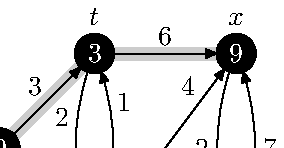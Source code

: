 input TEX;

save node, edge;
numeric node[]adj;	% store the first adj id
numeric edge[][]next; % store next adj
numeric edge[][]weight;

save nodeslist;
string nodeslist;

% for display
save gsize, node_frame;
numeric gsize;
pair node[]pos;
string node[]lbl_dir;
numeric edge[][]curve_dist;
numeric edge[][]lbl_arc;
string edge[][]lbl_dir;	% must use suffix of label
path node_frame;

vardef graph_adj(expr snode, adjnodes) :=
node[ASCII snode]adj := ASCII substring (0,1) of adjnodes;
for i := 0 upto (length (adjnodes) - 2):
	edge[ASCII snode][ASCII substring (i,i+1) of adjnodes]next := ASCII substring (i+1,i+2) of adjnodes;
endfor;
enddef;

vardef graph_edge(expr senode, weight_v) :=
edge[ASCII substring (0,1) of senode][ASCII substring (1,2) of senode]weight := weight_v;
enddef;

vardef graph_disp_node(expr snode, position, lbl_dir_v) :=
node[ASCII snode]pos := position * gsize;
node[ASCII snode]lbl_dir := lbl_dir_v;
enddef;

vardef graph_disp_edge(expr senode, curve_dist_v, lbl_arc_v, lbl_dir_v) :=
save snode, enode;
numeric snode, enode;
snode := ASCII substring (0,1) of senode;
enode := ASCII substring (1,2) of senode;
edge[snode][enode]curve_dist := curve_dist_v;
edge[snode][enode]lbl_arc := lbl_arc_v;
edge[snode][enode]lbl_dir := lbl_dir_v;
enddef;

vardef graph_link_path(expr senode) :=
	save snode, enode;
	numeric snode, enode;
	snode := ASCII substring (0,1) of senode;
	enode := ASCII substring (1,2) of senode;

	save spos, epos, mpos;
	pair spos, epos, mpos;
	spos := node[snode]pos;
	epos := node[enode]pos;
	mpos := (spos + epos) / 2;
	save oridir;
	pair oridir;
	oridir := unitvector direction 0.5 of (spos--epos);
	if known (edge[snode][enode]curve_dist):
		save newdir;
		pair newdir;
		if edge[snode][enode]curve_dist < 0:
			newdir := oridir rotated 90;
		else:
			newdir := oridir rotated -90;
		fi;
		newdir := newdir * abs(edge[snode][enode]curve_dist) * gsize;
		mpos := mpos + newdir;
	fi;
	save arrowpath;
	path arrowpath;
	arrowpath := spos..mpos..epos;

	arrowpath
enddef;

vardef graph_edge_path(expr senode) :=
	save snode, enode;
	numeric snode, enode;
	snode := ASCII substring (0,1) of senode;
	enode := ASCII substring (1,2) of senode;

	save spos, epos;
	pair spos, epos;
	spos := node[snode]pos;
	epos := node[enode]pos;
	save arrowpath;
	path arrowpath;
	arrowpath := graph_link_path(senode) cutbefore (node_frame shifted spos) cutafter (node_frame shifted epos);

	arrowpath
enddef;

vardef graph_simple_line(expr senode) text line_modifier:=
save snode, enode;
numeric snode, enode;
snode := ASCII substring (0,1) of senode;
enode := ASCII substring (1,2) of senode;

save arrowpath;
path arrowpath;
arrowpath := graph_edge_path(senode);
drawarrow arrowpath line_modifier;

if known edge[snode][enode]weight:
	save lbl_arc_v;
	numeric lbl_arc_v;
	if known edge[snode][enode]lbl_arc:
		lbl_arc_v := edge[snode][enode]lbl_arc * 2;
	else:
		lbl_arc_v := 1;
	fi;
	label.scantokens(edge[snode][enode]lbl_dir)
	(decimal(edge[snode][enode]weight), point lbl_arc_v of arrowpath);
fi;
enddef;

%%%%%%%%%%%%%%%%%%%%%%%%%%%%%%%%%%%%%%% Dijkstra algorithm %%%%%%%%%%%%%%%%%%%%%%%%%%%%%%%%%%%%%%%%%%%%%
numeric node[]dist;
numeric node[]pi;
boolean node[]accessed;
string subst_equal_seq;

vardef INITIALIZE_SINGLE_SOURCE(expr snode) :=
	for i := 0 upto (length nodeslist - 1):
		save nodeid;
		numeric nodeid;
		nodeid := ASCII substring (i,i+1) of nodeslist;
		node[nodeid]dist := infinity;
		node[nodeid]pi := infinity;
		node[nodeid]accessed := false;
	endfor;
	node[ASCII snode]dist := 0;
enddef;

vardef SMP_RELAX(expr uvnode) :=
	save unode, vnode;
	numeric unode, vnode;
	unode := ASCII substring (0,1) of uvnode;
	vnode := ASCII substring (1,2) of uvnode;
	if (node[unode]dist <> infinity):
		save sum_weight;
		numeric sum_weight;
		sum_weight := node[unode]dist + edge[unode][vnode]weight;
		if node[vnode]dist > sum_weight:
			node[vnode]dist := sum_weight;
			node[vnode]pi := unode;
		elseif (node[vnode]dist = sum_weight):	% extra variable
			if (substring (0,1) of subst_equal_seq) = "1":
				node[vnode]dist := sum_weight;
				node[vnode]pi := unode;
			fi;
			subst_equal_seq := substring (1, length subst_equal_seq) of subst_equal_seq;
		fi;
	fi;
enddef;

vardef DIJKSTRA_NODE(expr snode) :=
image(
	save fillcolor, valcolor;
	color fillcolor, valcolor;
	if node[ASCII snode]accessed:
		fillcolor := black;
		valcolor := white;
	else:
		fillcolor := .8 white;
		valcolor := black;
	fi;
	draw node_frame shifted node[ASCII snode]pos;
	fill node_frame shifted node[ASCII snode]pos withcolor fillcolor;
	save lbl;
	string lbl;
	if node[ASCII snode]dist = infinity:
		lbl := "\infty";
	else:
		lbl := decimal(node[ASCII snode]dist);
	fi;
	label(TEX("$" & lbl & "$"), node[ASCII snode]pos) withcolor valcolor;
	save lbl_rel_dir, lbl_dir_str;
	numeric lbl_rel_dir; string lbl_dir_str;
	lbl_dir_str := node[ASCII snode]lbl_dir;
	if lbl_dir_str = "rt":
		lbl_rel_dir := 0;
	elseif lbl_dir_str = "urt":
		lbl_rel_dir := 45;
	elseif lbl_dir_str = "top":
		lbl_rel_dir := 90;
	elseif lbl_dir_str = "ulft":
		lbl_rel_dir := 135;
	elseif lbl_dir_str = "lft":
		lbl_rel_dir := 180;
	elseif lbl_dir_str = "llft":
		lbl_rel_dir := 225;
	elseif lbl_dir_str = "bot":
		lbl_rel_dir := 270;
	elseif lbl_dir_str = "rlft":
		lbl_rel_dir := 315;
	fi;
	label.scantokens(node[ASCII snode]lbl_dir)(TEX("$" & snode & "$"),
		node_frame intersectionpoint ((0,0)--((dir lbl_rel_dir) * gsize))) shifted node[ASCII snode]pos;
)
enddef;

vardef DIJKSTRA_IMAGE :=
image(
for i := 0 upto (length nodeslist - 1):
	save nodeid;
	numeric nodeid;
	nodeid := ASCII substring (i,i+1) of nodeslist;
	if node[nodeid]pi <> infinity:
		draw graph_link_path((char node[nodeid]pi) & (char nodeid)) withcolor .8 white withpen pencircle scaled 5;
	fi;
endfor;

for i := 0 upto (length nodeslist - 1):
	save nodeid;
	numeric nodeid;
	nodeid := ASCII substring (i,i+1) of nodeslist;
	if known (node[nodeid]adj):
		save nextid;
		numeric nextid;
		nextid := node[nodeid]adj;
		forever:
			graph_simple_line((char nodeid) & (char nextid));
			exitif unknown edge[nodeid][nextid]next;
			nextid := edge[nodeid][nextid]next;
		endfor;
	fi;
endfor;
for i := 0 upto (length nodeslist - 1):
	draw DIJKSTRA_NODE(substring (i,i+1) of nodeslist);
endfor;
)
enddef;

%%%%%%%%%%%%%%%%%%%%%%%%%%%%%%%%%%%%%% graph data %%%%%%%%%%%%%%%%%%%%%%%%%%%%%%%%%%%%%%%%%%%%%%%%%%%%%%%%%
% edge and weight
graph_adj("s", "ty");
graph_edge("st", 3);
graph_edge("sy", 5);

graph_adj("t", "xy");
graph_edge("tx", 6);
graph_edge("ty", 2);

graph_adj("x", "z");
graph_edge("xz", 2);

graph_adj("y", "txz");
graph_edge("yt", 1);
graph_edge("yx", 4);
graph_edge("yz", 6);

graph_adj("z", "sx");
graph_edge("zs", 3);
graph_edge("zx", 7);

% node list
nodeslist := "stxyz";

% node position used for display
gsize := 1.2cm;
graph_disp_node("s", (0,0), "lft");
graph_disp_node("t", (1,1), "top");
graph_disp_node("x", (2.5,1), "top");
graph_disp_node("y", (1,-1), "bot");
graph_disp_node("z", (2.5,-1), "bot");

graph_disp_edge("st", 0, 0.5, "ulft");
graph_disp_edge("sy", 0, 0.5, "llft");
graph_disp_edge("tx", 0, 0.5, "top");
graph_disp_edge("ty", 0.2, 0.3, "lft");
graph_disp_edge("xz", 0.2, 0.5, "lft");
graph_disp_edge("yt", 0.2, 0.8, "rt");
graph_disp_edge("yx", 0, 0.8, "ulft");
graph_disp_edge("yz", 0, 0.5, "bot");
graph_disp_edge("zx", 0.2, 0.5, "rt");
graph_disp_edge("zs", 0, 0.2, "urt");

node_frame := fullcircle scaled .5cm;

%%%%%
save figidx;
numeric figidx;
figidx := 1;

vardef output_dijkstra_image :=
beginfig(figidx);
draw DIJKSTRA_IMAGE;
endfig;
figidx := figidx + 1;
enddef;


%%%%%%%%%%%%%%%%%%%%%%%%%%%%%%%%%%%%%%%%%% output %%%%%%%%%%%%%%%%%%%%%%%%%%%%%%%%%%
vardef EXTRACT_MIN :=
	save i;
	numeric i;
	save ret;
	numeric ret;
	for i := 0 upto (length nodeslist - 1):
		save nodeid;
		numeric nodeid;
		nodeid := ASCII substring (i,i+1) of nodeslist;
		if not node[nodeid]accessed:	% in Q set
			if unknown ret:
				ret := nodeid;
			elseif node[nodeid]dist < node[ret]dist:
				ret := nodeid;
			fi;
		fi;
	endfor;

	ret
enddef;

% output for z
vardef ALGO_DIJKSTRA(expr snode) :=
INITIALIZE_SINGLE_SOURCE(snode);
%output_dijkstra_image;

save accessedcnt;
numeric accessedcnt;
accessedcnt := 0;
forever:
	exitif accessedcnt = length nodeslist;
	save nodeid;
	numeric nodeid;
	nodeid := EXTRACT_MIN;
	if known (node[nodeid]adj):
		save nextid;
		numeric nextid;
		nextid := node[nodeid]adj;
		forever:
			SMP_RELAX((char nodeid) & (char nextid));
			exitif unknown edge[nodeid][nextid]next;
			nextid := edge[nodeid][nextid]next;
		endfor;
	fi;
	node[nodeid]accessed := true;
	accessedcnt := accessedcnt + 1;
	% output_dijkstra_image;
endfor;
output_dijkstra_image;
enddef;

subst_equal_seq := "000000";
ALGO_DIJKSTRA("s");

subst_equal_seq := "100000";
ALGO_DIJKSTRA("s");

end;
